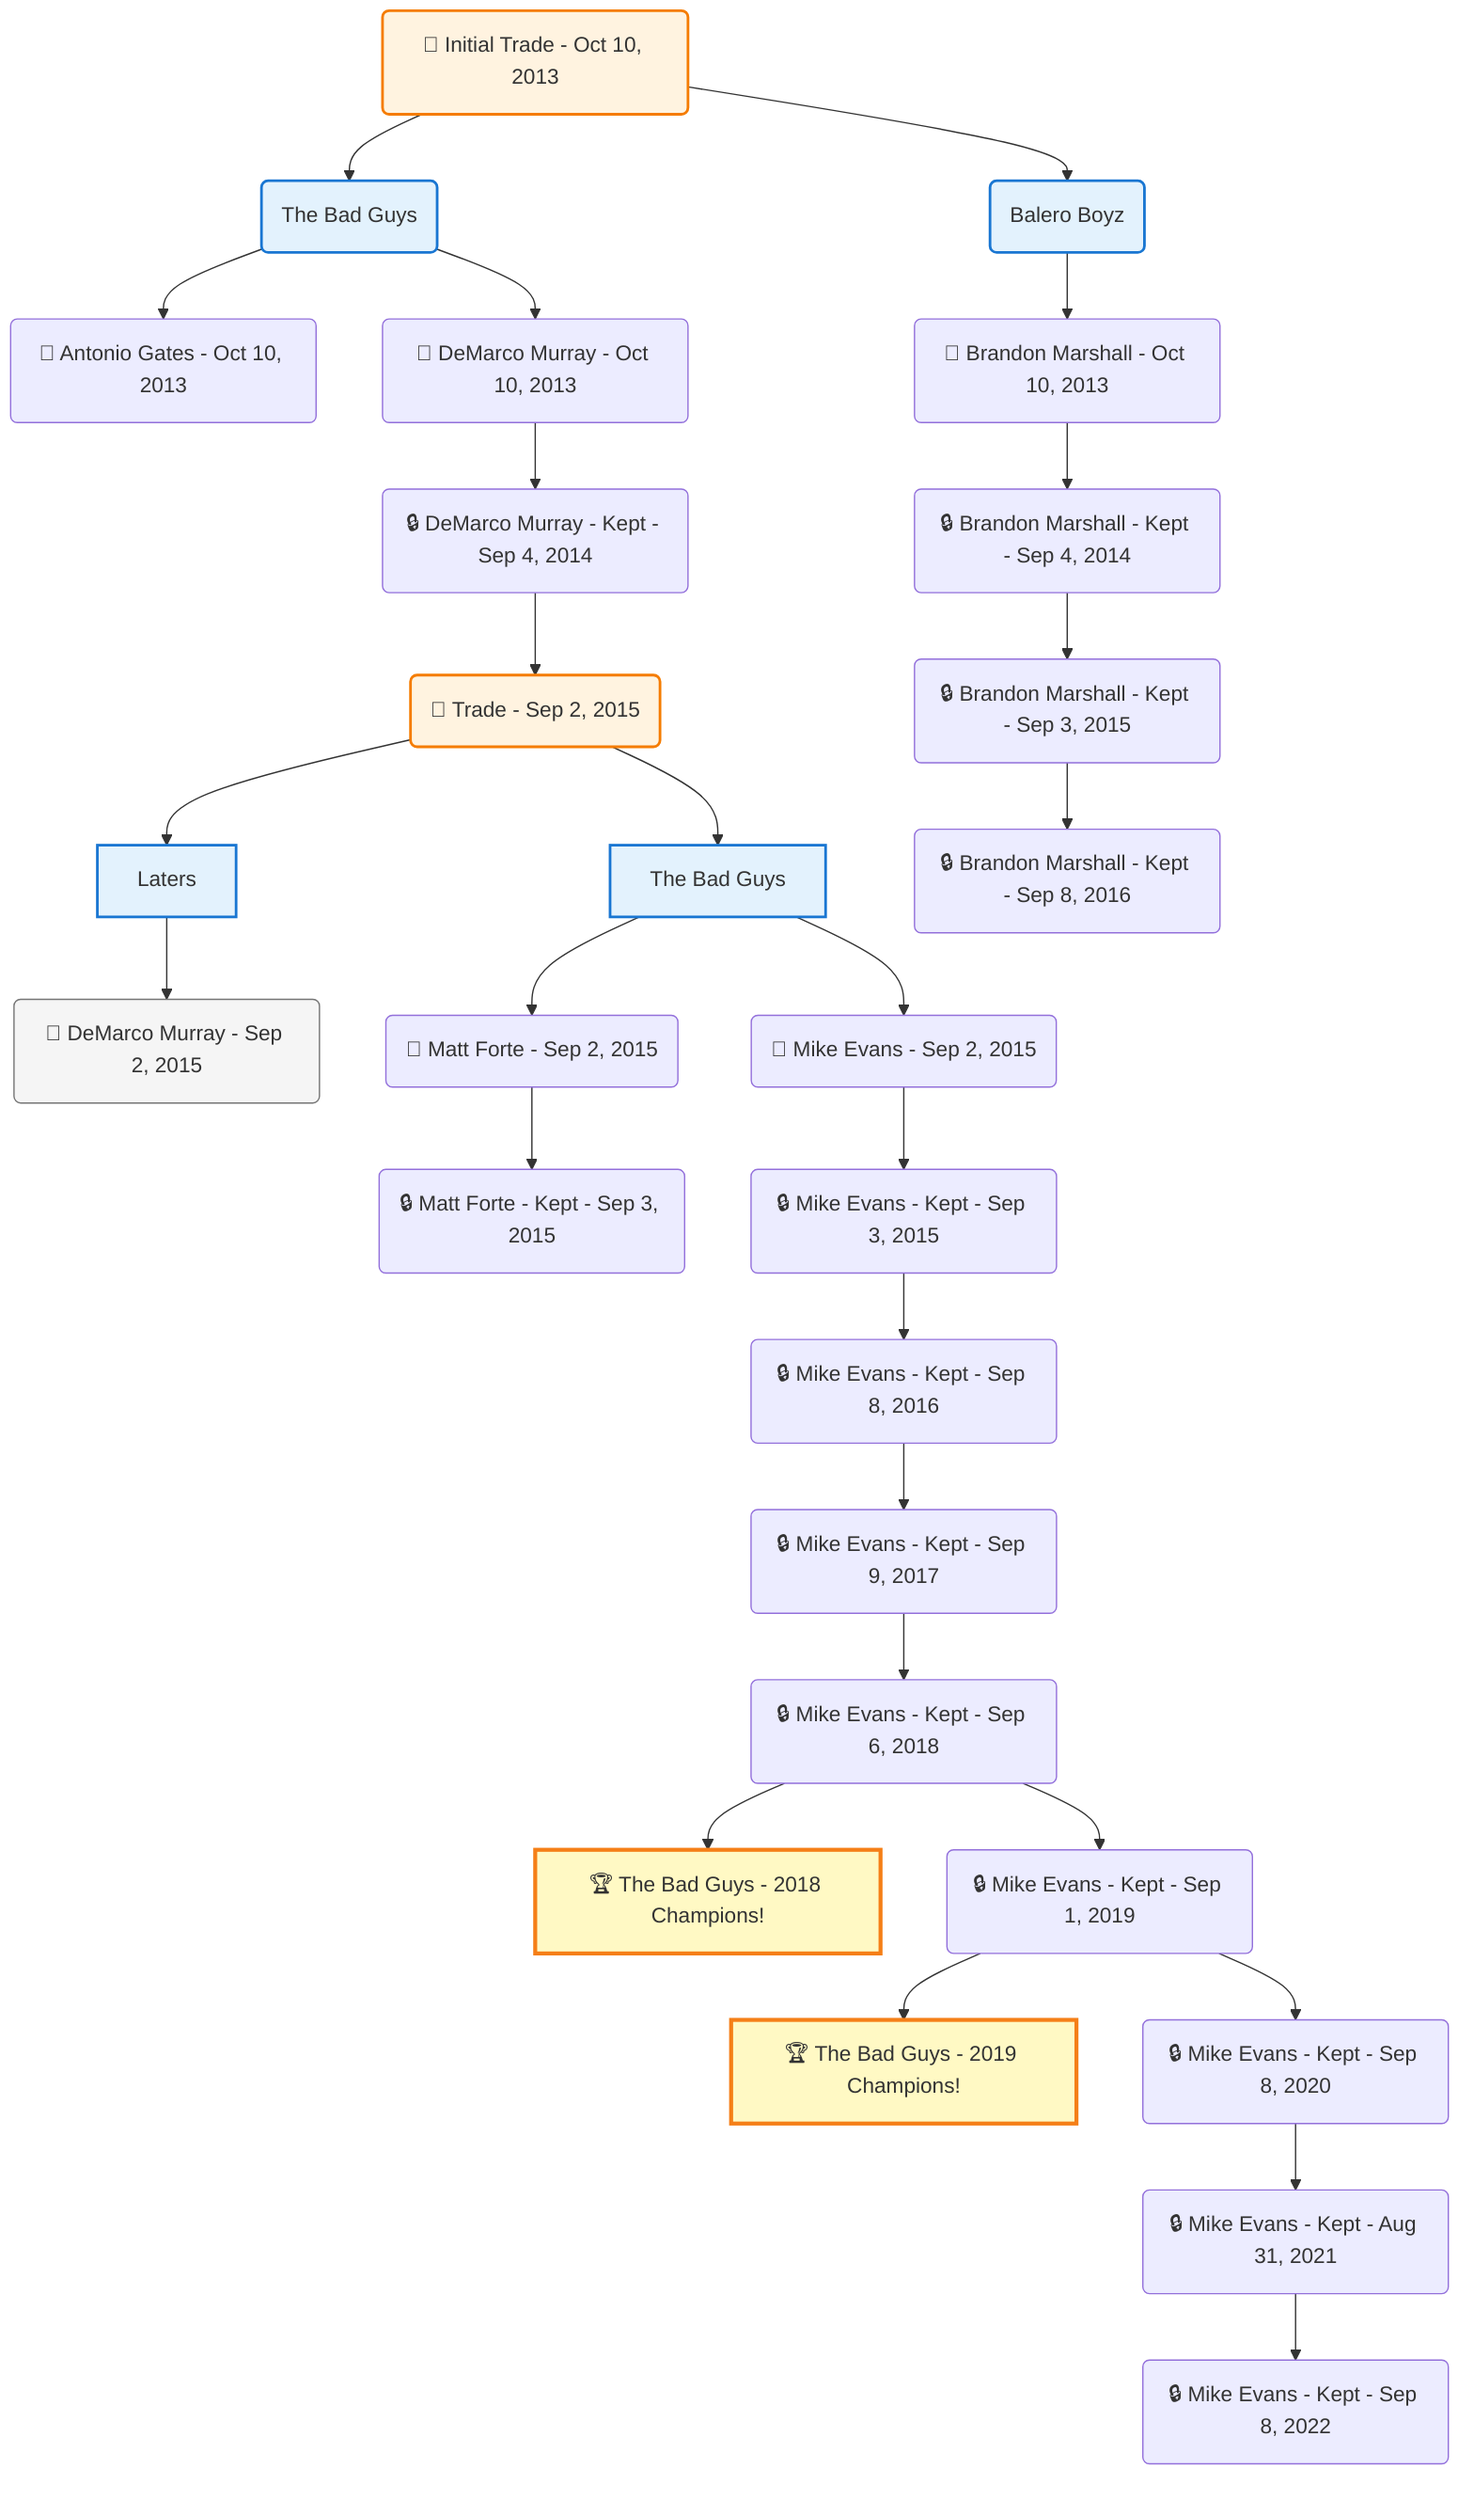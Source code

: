 flowchart TD

    TRADE_MAIN("🔄 Initial Trade - Oct 10, 2013")
    TEAM_1("The Bad Guys")
    TEAM_2("Balero Boyz")
    NODE_66533ce7-e424-4db9-b1e6-69d2793fbf37("🔄 Antonio Gates - Oct 10, 2013")
    NODE_c342e257-bce7-4d20-b0e1-b93f656fd37d("🔄 DeMarco Murray - Oct 10, 2013")
    NODE_252cea38-12c7-4de5-92e8-a5111fa2c415("🔒 DeMarco Murray - Kept - Sep 4, 2014")
    TRADE_010a40ad-8d41-4e6b-8d47-6fc59b9e957e_3("🔄 Trade - Sep 2, 2015")
    TEAM_825928a9-7194-43aa-b7ae-fc78c2510b16_4["Laters"]
    NODE_315dcdec-74d4-409e-a6de-7faeccc194c9("🔄 DeMarco Murray - Sep 2, 2015")
    TEAM_b2220d1a-ff75-4622-9757-09978901110f_5["The Bad Guys"]
    NODE_dcd01172-2bef-4dc5-abd7-0eccecc83647("🔄 Matt Forte - Sep 2, 2015")
    NODE_44a2383f-0804-4816-b350-7ff50d03651e("🔒 Matt Forte - Kept - Sep 3, 2015")
    NODE_be7b4e4f-e076-4723-be82-ca938ed204cf("🔄 Mike Evans - Sep 2, 2015")
    NODE_19581a71-a095-4f8f-a6e1-07f201726bf9("🔒 Mike Evans - Kept - Sep 3, 2015")
    NODE_622127fe-6031-42af-9722-e66dab6360f8("🔒 Mike Evans - Kept - Sep 8, 2016")
    NODE_e3685689-7b38-4cdf-8a1b-ab0bd6c08100("🔒 Mike Evans - Kept - Sep 9, 2017")
    NODE_5ec7aac1-6c96-469a-9451-de164b76bedb("🔒 Mike Evans - Kept - Sep 6, 2018")
    CHAMP_b2220d1a-ff75-4622-9757-09978901110f_2018["🏆 The Bad Guys - 2018 Champions!"]
    NODE_1fd5d3cf-5226-4ead-a766-7888afe7ee3c("🔒 Mike Evans - Kept - Sep 1, 2019")
    CHAMP_b2220d1a-ff75-4622-9757-09978901110f_2019["🏆 The Bad Guys - 2019 Champions!"]
    NODE_458d1722-24ba-433d-867e-de70c938d18e("🔒 Mike Evans - Kept - Sep 8, 2020")
    NODE_d9b1986a-9bbb-47a9-ac9a-1ec018f51767("🔒 Mike Evans - Kept - Aug 31, 2021")
    NODE_a08af59e-0aaa-4146-bf63-a7c59aca86ce("🔒 Mike Evans - Kept - Sep 8, 2022")
    NODE_118e32c0-67e9-4389-a4ee-c08ac6807fae("🔄 Brandon Marshall - Oct 10, 2013")
    NODE_92c37598-7382-4b39-9000-5d1c3f39f94d("🔒 Brandon Marshall - Kept - Sep 4, 2014")
    NODE_4cce0e57-7dc5-4594-bee2-7c0628468f55("🔒 Brandon Marshall - Kept - Sep 3, 2015")
    NODE_033d402e-8eeb-4c06-bd26-c690226fe23a("🔒 Brandon Marshall - Kept - Sep 8, 2016")

    TRADE_MAIN --> TEAM_1
    TRADE_MAIN --> TEAM_2
    TEAM_1 --> NODE_66533ce7-e424-4db9-b1e6-69d2793fbf37
    TEAM_1 --> NODE_c342e257-bce7-4d20-b0e1-b93f656fd37d
    NODE_c342e257-bce7-4d20-b0e1-b93f656fd37d --> NODE_252cea38-12c7-4de5-92e8-a5111fa2c415
    NODE_252cea38-12c7-4de5-92e8-a5111fa2c415 --> TRADE_010a40ad-8d41-4e6b-8d47-6fc59b9e957e_3
    TRADE_010a40ad-8d41-4e6b-8d47-6fc59b9e957e_3 --> TEAM_825928a9-7194-43aa-b7ae-fc78c2510b16_4
    TEAM_825928a9-7194-43aa-b7ae-fc78c2510b16_4 --> NODE_315dcdec-74d4-409e-a6de-7faeccc194c9
    TRADE_010a40ad-8d41-4e6b-8d47-6fc59b9e957e_3 --> TEAM_b2220d1a-ff75-4622-9757-09978901110f_5
    TEAM_b2220d1a-ff75-4622-9757-09978901110f_5 --> NODE_dcd01172-2bef-4dc5-abd7-0eccecc83647
    NODE_dcd01172-2bef-4dc5-abd7-0eccecc83647 --> NODE_44a2383f-0804-4816-b350-7ff50d03651e
    TEAM_b2220d1a-ff75-4622-9757-09978901110f_5 --> NODE_be7b4e4f-e076-4723-be82-ca938ed204cf
    NODE_be7b4e4f-e076-4723-be82-ca938ed204cf --> NODE_19581a71-a095-4f8f-a6e1-07f201726bf9
    NODE_19581a71-a095-4f8f-a6e1-07f201726bf9 --> NODE_622127fe-6031-42af-9722-e66dab6360f8
    NODE_622127fe-6031-42af-9722-e66dab6360f8 --> NODE_e3685689-7b38-4cdf-8a1b-ab0bd6c08100
    NODE_e3685689-7b38-4cdf-8a1b-ab0bd6c08100 --> NODE_5ec7aac1-6c96-469a-9451-de164b76bedb
    NODE_5ec7aac1-6c96-469a-9451-de164b76bedb --> CHAMP_b2220d1a-ff75-4622-9757-09978901110f_2018
    NODE_5ec7aac1-6c96-469a-9451-de164b76bedb --> NODE_1fd5d3cf-5226-4ead-a766-7888afe7ee3c
    NODE_1fd5d3cf-5226-4ead-a766-7888afe7ee3c --> CHAMP_b2220d1a-ff75-4622-9757-09978901110f_2019
    NODE_1fd5d3cf-5226-4ead-a766-7888afe7ee3c --> NODE_458d1722-24ba-433d-867e-de70c938d18e
    NODE_458d1722-24ba-433d-867e-de70c938d18e --> NODE_d9b1986a-9bbb-47a9-ac9a-1ec018f51767
    NODE_d9b1986a-9bbb-47a9-ac9a-1ec018f51767 --> NODE_a08af59e-0aaa-4146-bf63-a7c59aca86ce
    TEAM_2 --> NODE_118e32c0-67e9-4389-a4ee-c08ac6807fae
    NODE_118e32c0-67e9-4389-a4ee-c08ac6807fae --> NODE_92c37598-7382-4b39-9000-5d1c3f39f94d
    NODE_92c37598-7382-4b39-9000-5d1c3f39f94d --> NODE_4cce0e57-7dc5-4594-bee2-7c0628468f55
    NODE_4cce0e57-7dc5-4594-bee2-7c0628468f55 --> NODE_033d402e-8eeb-4c06-bd26-c690226fe23a

    %% Node styling
    classDef teamNode fill:#e3f2fd,stroke:#1976d2,stroke-width:2px
    classDef tradeNode fill:#fff3e0,stroke:#f57c00,stroke-width:2px
    classDef playerNode fill:#f3e5f5,stroke:#7b1fa2,stroke-width:1px
    classDef nonRootPlayerNode fill:#f5f5f5,stroke:#757575,stroke-width:1px
    classDef endNode fill:#ffebee,stroke:#c62828,stroke-width:2px
    classDef waiverNode fill:#e8f5e8,stroke:#388e3c,stroke-width:2px
    classDef championshipNode fill:#fff9c4,stroke:#f57f17,stroke-width:3px

    class TEAM_1,TEAM_2,TEAM_825928a9-7194-43aa-b7ae-fc78c2510b16_4,TEAM_b2220d1a-ff75-4622-9757-09978901110f_5 teamNode
    class CHAMP_b2220d1a-ff75-4622-9757-09978901110f_2018,CHAMP_b2220d1a-ff75-4622-9757-09978901110f_2019 championshipNode
    class NODE_315dcdec-74d4-409e-a6de-7faeccc194c9 nonRootPlayerNode
    class TRADE_MAIN,TRADE_010a40ad-8d41-4e6b-8d47-6fc59b9e957e_3 tradeNode
